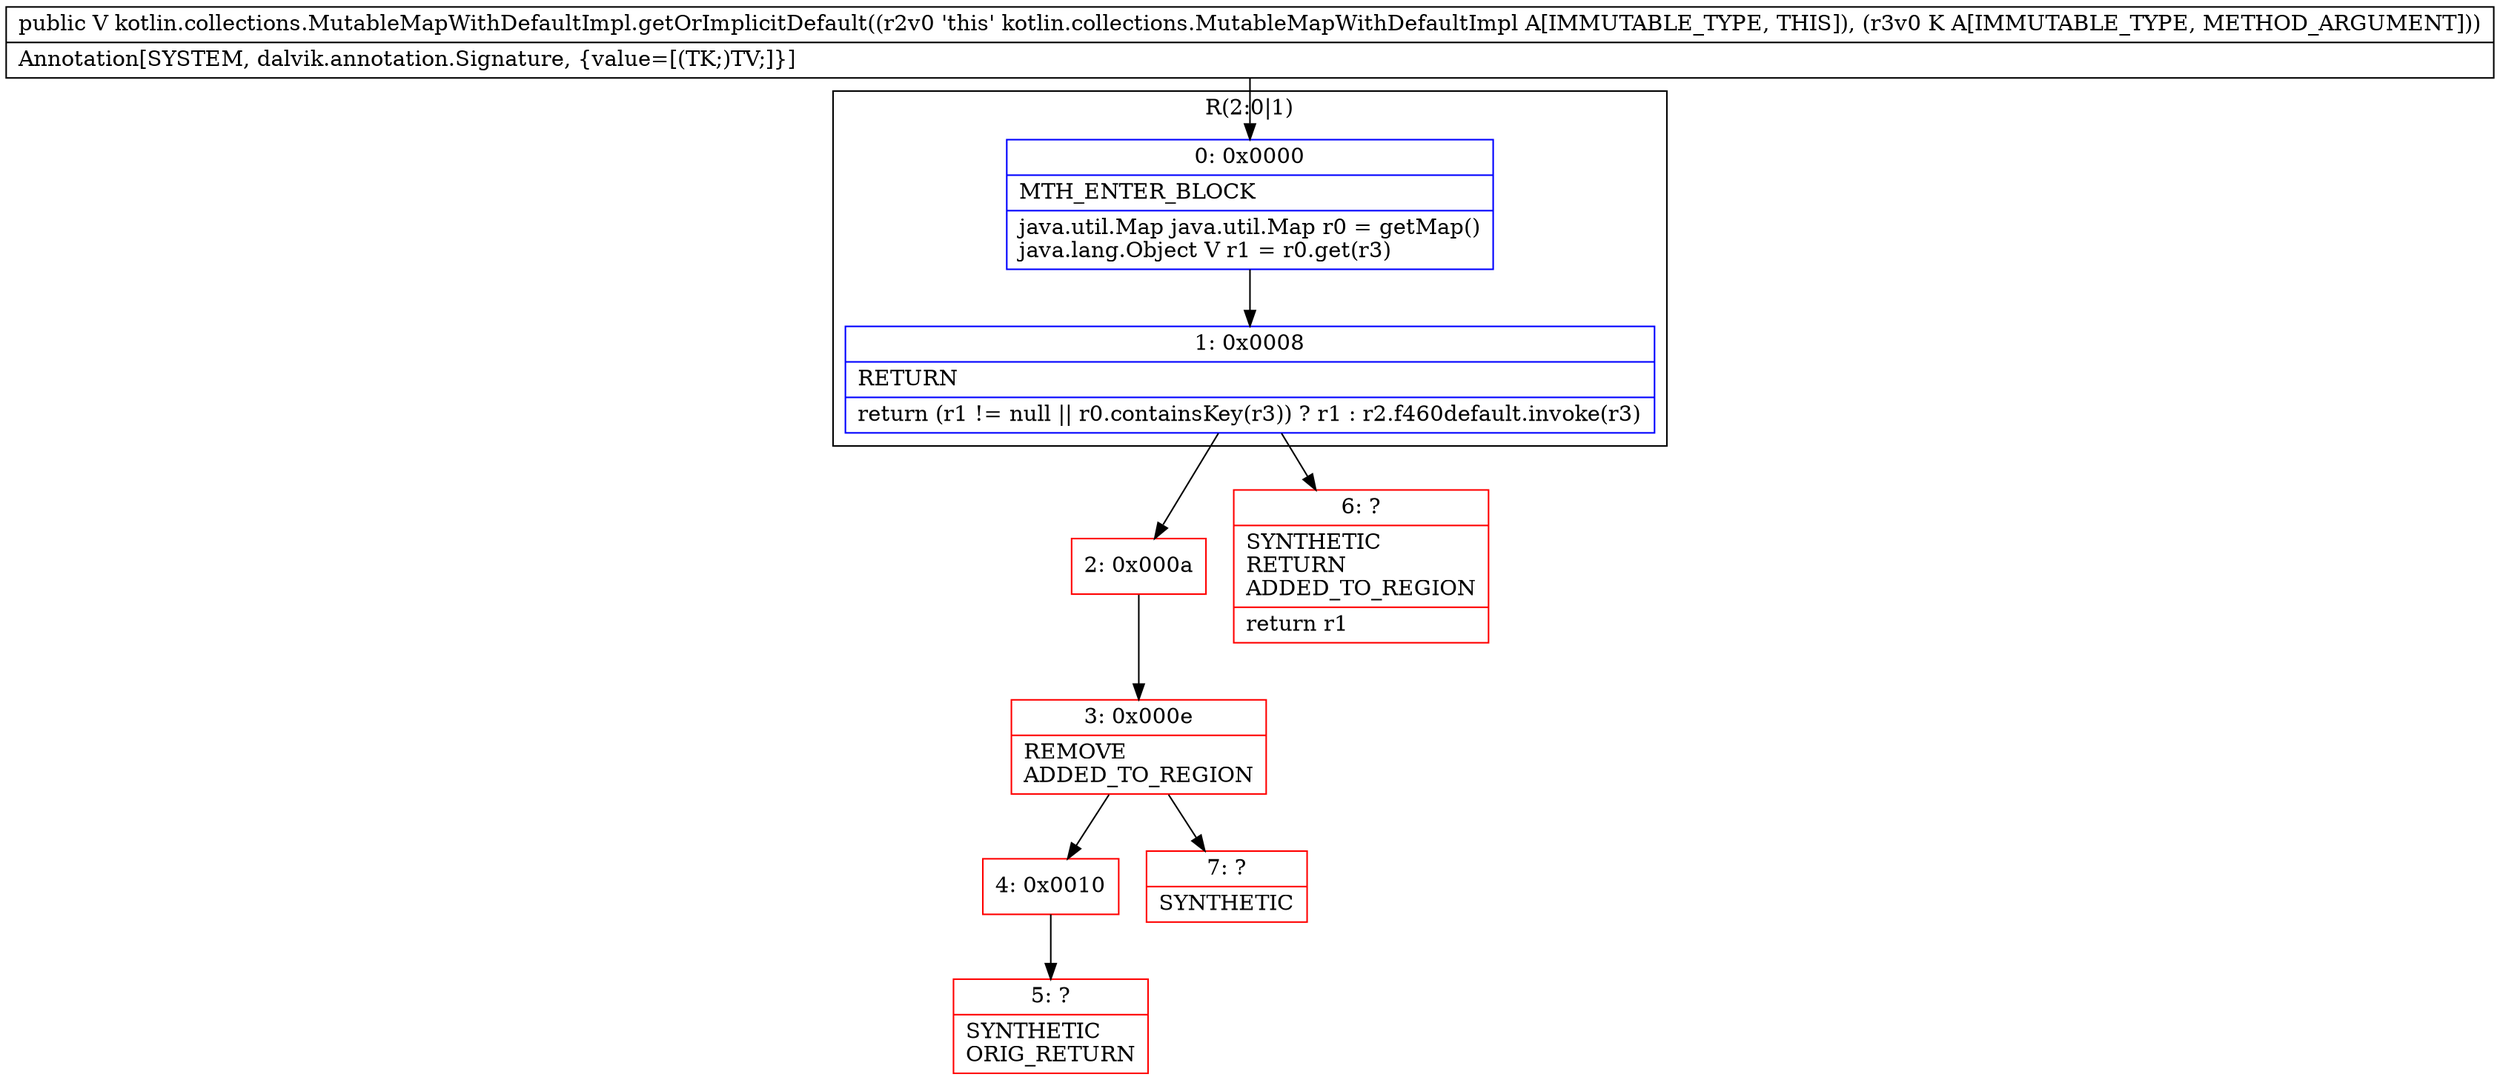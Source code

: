 digraph "CFG forkotlin.collections.MutableMapWithDefaultImpl.getOrImplicitDefault(Ljava\/lang\/Object;)Ljava\/lang\/Object;" {
subgraph cluster_Region_287809772 {
label = "R(2:0|1)";
node [shape=record,color=blue];
Node_0 [shape=record,label="{0\:\ 0x0000|MTH_ENTER_BLOCK\l|java.util.Map java.util.Map r0 = getMap()\ljava.lang.Object V r1 = r0.get(r3)\l}"];
Node_1 [shape=record,label="{1\:\ 0x0008|RETURN\l|return (r1 != null \|\| r0.containsKey(r3)) ? r1 : r2.f460default.invoke(r3)\l}"];
}
Node_2 [shape=record,color=red,label="{2\:\ 0x000a}"];
Node_3 [shape=record,color=red,label="{3\:\ 0x000e|REMOVE\lADDED_TO_REGION\l}"];
Node_4 [shape=record,color=red,label="{4\:\ 0x0010}"];
Node_5 [shape=record,color=red,label="{5\:\ ?|SYNTHETIC\lORIG_RETURN\l}"];
Node_6 [shape=record,color=red,label="{6\:\ ?|SYNTHETIC\lRETURN\lADDED_TO_REGION\l|return r1\l}"];
Node_7 [shape=record,color=red,label="{7\:\ ?|SYNTHETIC\l}"];
MethodNode[shape=record,label="{public V kotlin.collections.MutableMapWithDefaultImpl.getOrImplicitDefault((r2v0 'this' kotlin.collections.MutableMapWithDefaultImpl A[IMMUTABLE_TYPE, THIS]), (r3v0 K A[IMMUTABLE_TYPE, METHOD_ARGUMENT]))  | Annotation[SYSTEM, dalvik.annotation.Signature, \{value=[(TK;)TV;]\}]\l}"];
MethodNode -> Node_0;
Node_0 -> Node_1;
Node_1 -> Node_2;
Node_1 -> Node_6;
Node_2 -> Node_3;
Node_3 -> Node_4;
Node_3 -> Node_7;
Node_4 -> Node_5;
}

